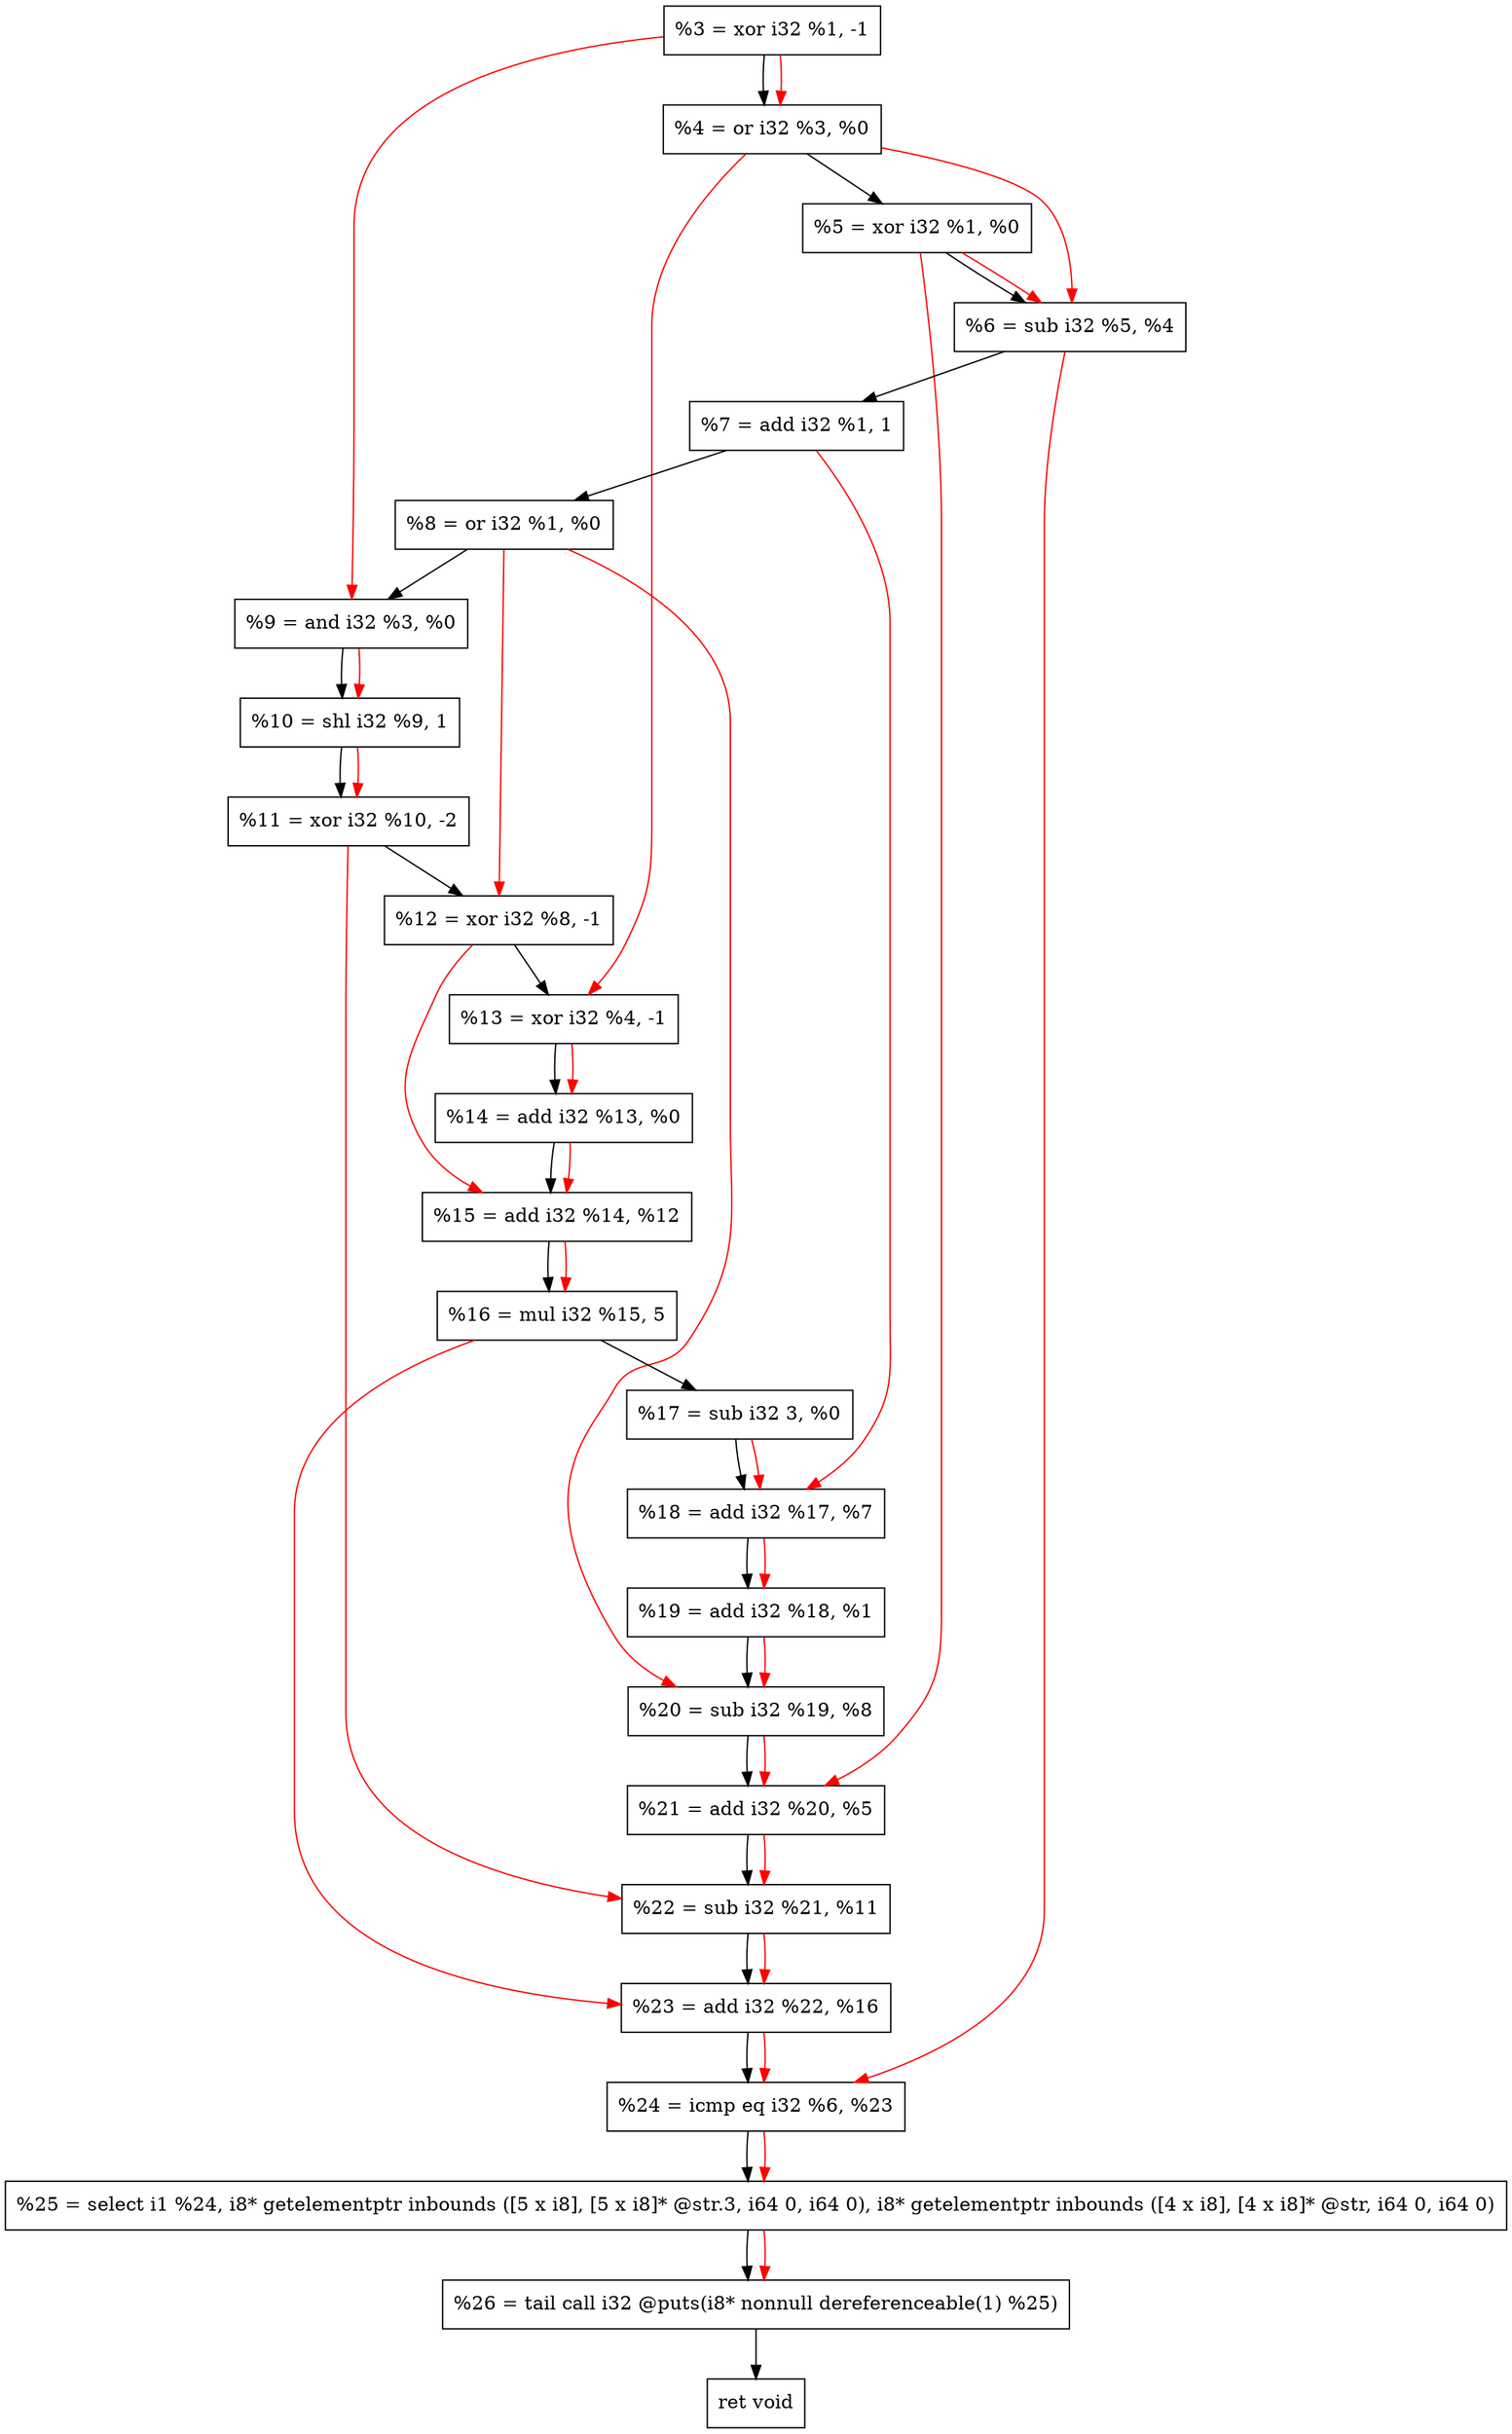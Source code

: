 digraph "DFG for'crackme' function" {
	Node0xb7db00[shape=record, label="  %3 = xor i32 %1, -1"];
	Node0xb7db70[shape=record, label="  %4 = or i32 %3, %0"];
	Node0xb7dc30[shape=record, label="  %5 = xor i32 %1, %0"];
	Node0xb7dca0[shape=record, label="  %6 = sub i32 %5, %4"];
	Node0xb7dd10[shape=record, label="  %7 = add i32 %1, 1"];
	Node0xb7dd80[shape=record, label="  %8 = or i32 %1, %0"];
	Node0xb7ddf0[shape=record, label="  %9 = and i32 %3, %0"];
	Node0xb7de60[shape=record, label="  %10 = shl i32 %9, 1"];
	Node0xb7df00[shape=record, label="  %11 = xor i32 %10, -2"];
	Node0xb7df70[shape=record, label="  %12 = xor i32 %8, -1"];
	Node0xb7dfe0[shape=record, label="  %13 = xor i32 %4, -1"];
	Node0xb7e050[shape=record, label="  %14 = add i32 %13, %0"];
	Node0xb7e0c0[shape=record, label="  %15 = add i32 %14, %12"];
	Node0xb7e160[shape=record, label="  %16 = mul i32 %15, 5"];
	Node0xb7e200[shape=record, label="  %17 = sub i32 3, %0"];
	Node0xb7e270[shape=record, label="  %18 = add i32 %17, %7"];
	Node0xb7e2e0[shape=record, label="  %19 = add i32 %18, %1"];
	Node0xb7e350[shape=record, label="  %20 = sub i32 %19, %8"];
	Node0xb7e3c0[shape=record, label="  %21 = add i32 %20, %5"];
	Node0xb7e430[shape=record, label="  %22 = sub i32 %21, %11"];
	Node0xb7e4a0[shape=record, label="  %23 = add i32 %22, %16"];
	Node0xb7e510[shape=record, label="  %24 = icmp eq i32 %6, %23"];
	Node0xb1e268[shape=record, label="  %25 = select i1 %24, i8* getelementptr inbounds ([5 x i8], [5 x i8]* @str.3, i64 0, i64 0), i8* getelementptr inbounds ([4 x i8], [4 x i8]* @str, i64 0, i64 0)"];
	Node0xb7e9b0[shape=record, label="  %26 = tail call i32 @puts(i8* nonnull dereferenceable(1) %25)"];
	Node0xb7ea00[shape=record, label="  ret void"];
	Node0xb7db00 -> Node0xb7db70;
	Node0xb7db70 -> Node0xb7dc30;
	Node0xb7dc30 -> Node0xb7dca0;
	Node0xb7dca0 -> Node0xb7dd10;
	Node0xb7dd10 -> Node0xb7dd80;
	Node0xb7dd80 -> Node0xb7ddf0;
	Node0xb7ddf0 -> Node0xb7de60;
	Node0xb7de60 -> Node0xb7df00;
	Node0xb7df00 -> Node0xb7df70;
	Node0xb7df70 -> Node0xb7dfe0;
	Node0xb7dfe0 -> Node0xb7e050;
	Node0xb7e050 -> Node0xb7e0c0;
	Node0xb7e0c0 -> Node0xb7e160;
	Node0xb7e160 -> Node0xb7e200;
	Node0xb7e200 -> Node0xb7e270;
	Node0xb7e270 -> Node0xb7e2e0;
	Node0xb7e2e0 -> Node0xb7e350;
	Node0xb7e350 -> Node0xb7e3c0;
	Node0xb7e3c0 -> Node0xb7e430;
	Node0xb7e430 -> Node0xb7e4a0;
	Node0xb7e4a0 -> Node0xb7e510;
	Node0xb7e510 -> Node0xb1e268;
	Node0xb1e268 -> Node0xb7e9b0;
	Node0xb7e9b0 -> Node0xb7ea00;
edge [color=red]
	Node0xb7db00 -> Node0xb7db70;
	Node0xb7dc30 -> Node0xb7dca0;
	Node0xb7db70 -> Node0xb7dca0;
	Node0xb7db00 -> Node0xb7ddf0;
	Node0xb7ddf0 -> Node0xb7de60;
	Node0xb7de60 -> Node0xb7df00;
	Node0xb7dd80 -> Node0xb7df70;
	Node0xb7db70 -> Node0xb7dfe0;
	Node0xb7dfe0 -> Node0xb7e050;
	Node0xb7e050 -> Node0xb7e0c0;
	Node0xb7df70 -> Node0xb7e0c0;
	Node0xb7e0c0 -> Node0xb7e160;
	Node0xb7e200 -> Node0xb7e270;
	Node0xb7dd10 -> Node0xb7e270;
	Node0xb7e270 -> Node0xb7e2e0;
	Node0xb7e2e0 -> Node0xb7e350;
	Node0xb7dd80 -> Node0xb7e350;
	Node0xb7e350 -> Node0xb7e3c0;
	Node0xb7dc30 -> Node0xb7e3c0;
	Node0xb7e3c0 -> Node0xb7e430;
	Node0xb7df00 -> Node0xb7e430;
	Node0xb7e430 -> Node0xb7e4a0;
	Node0xb7e160 -> Node0xb7e4a0;
	Node0xb7dca0 -> Node0xb7e510;
	Node0xb7e4a0 -> Node0xb7e510;
	Node0xb7e510 -> Node0xb1e268;
	Node0xb1e268 -> Node0xb7e9b0;
}
